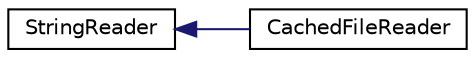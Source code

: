 digraph G
{
  edge [fontname="Helvetica",fontsize="10",labelfontname="Helvetica",labelfontsize="10"];
  node [fontname="Helvetica",fontsize="10",shape=record];
  rankdir="LR";
  Node1 [label="StringReader",height=0.2,width=0.4,color="black", fillcolor="white", style="filled",URL="$classStringReader.html"];
  Node1 -> Node2 [dir="back",color="midnightblue",fontsize="10",style="solid",fontname="Helvetica"];
  Node2 [label="CachedFileReader",height=0.2,width=0.4,color="black", fillcolor="white", style="filled",URL="$classCachedFileReader.html"];
}
